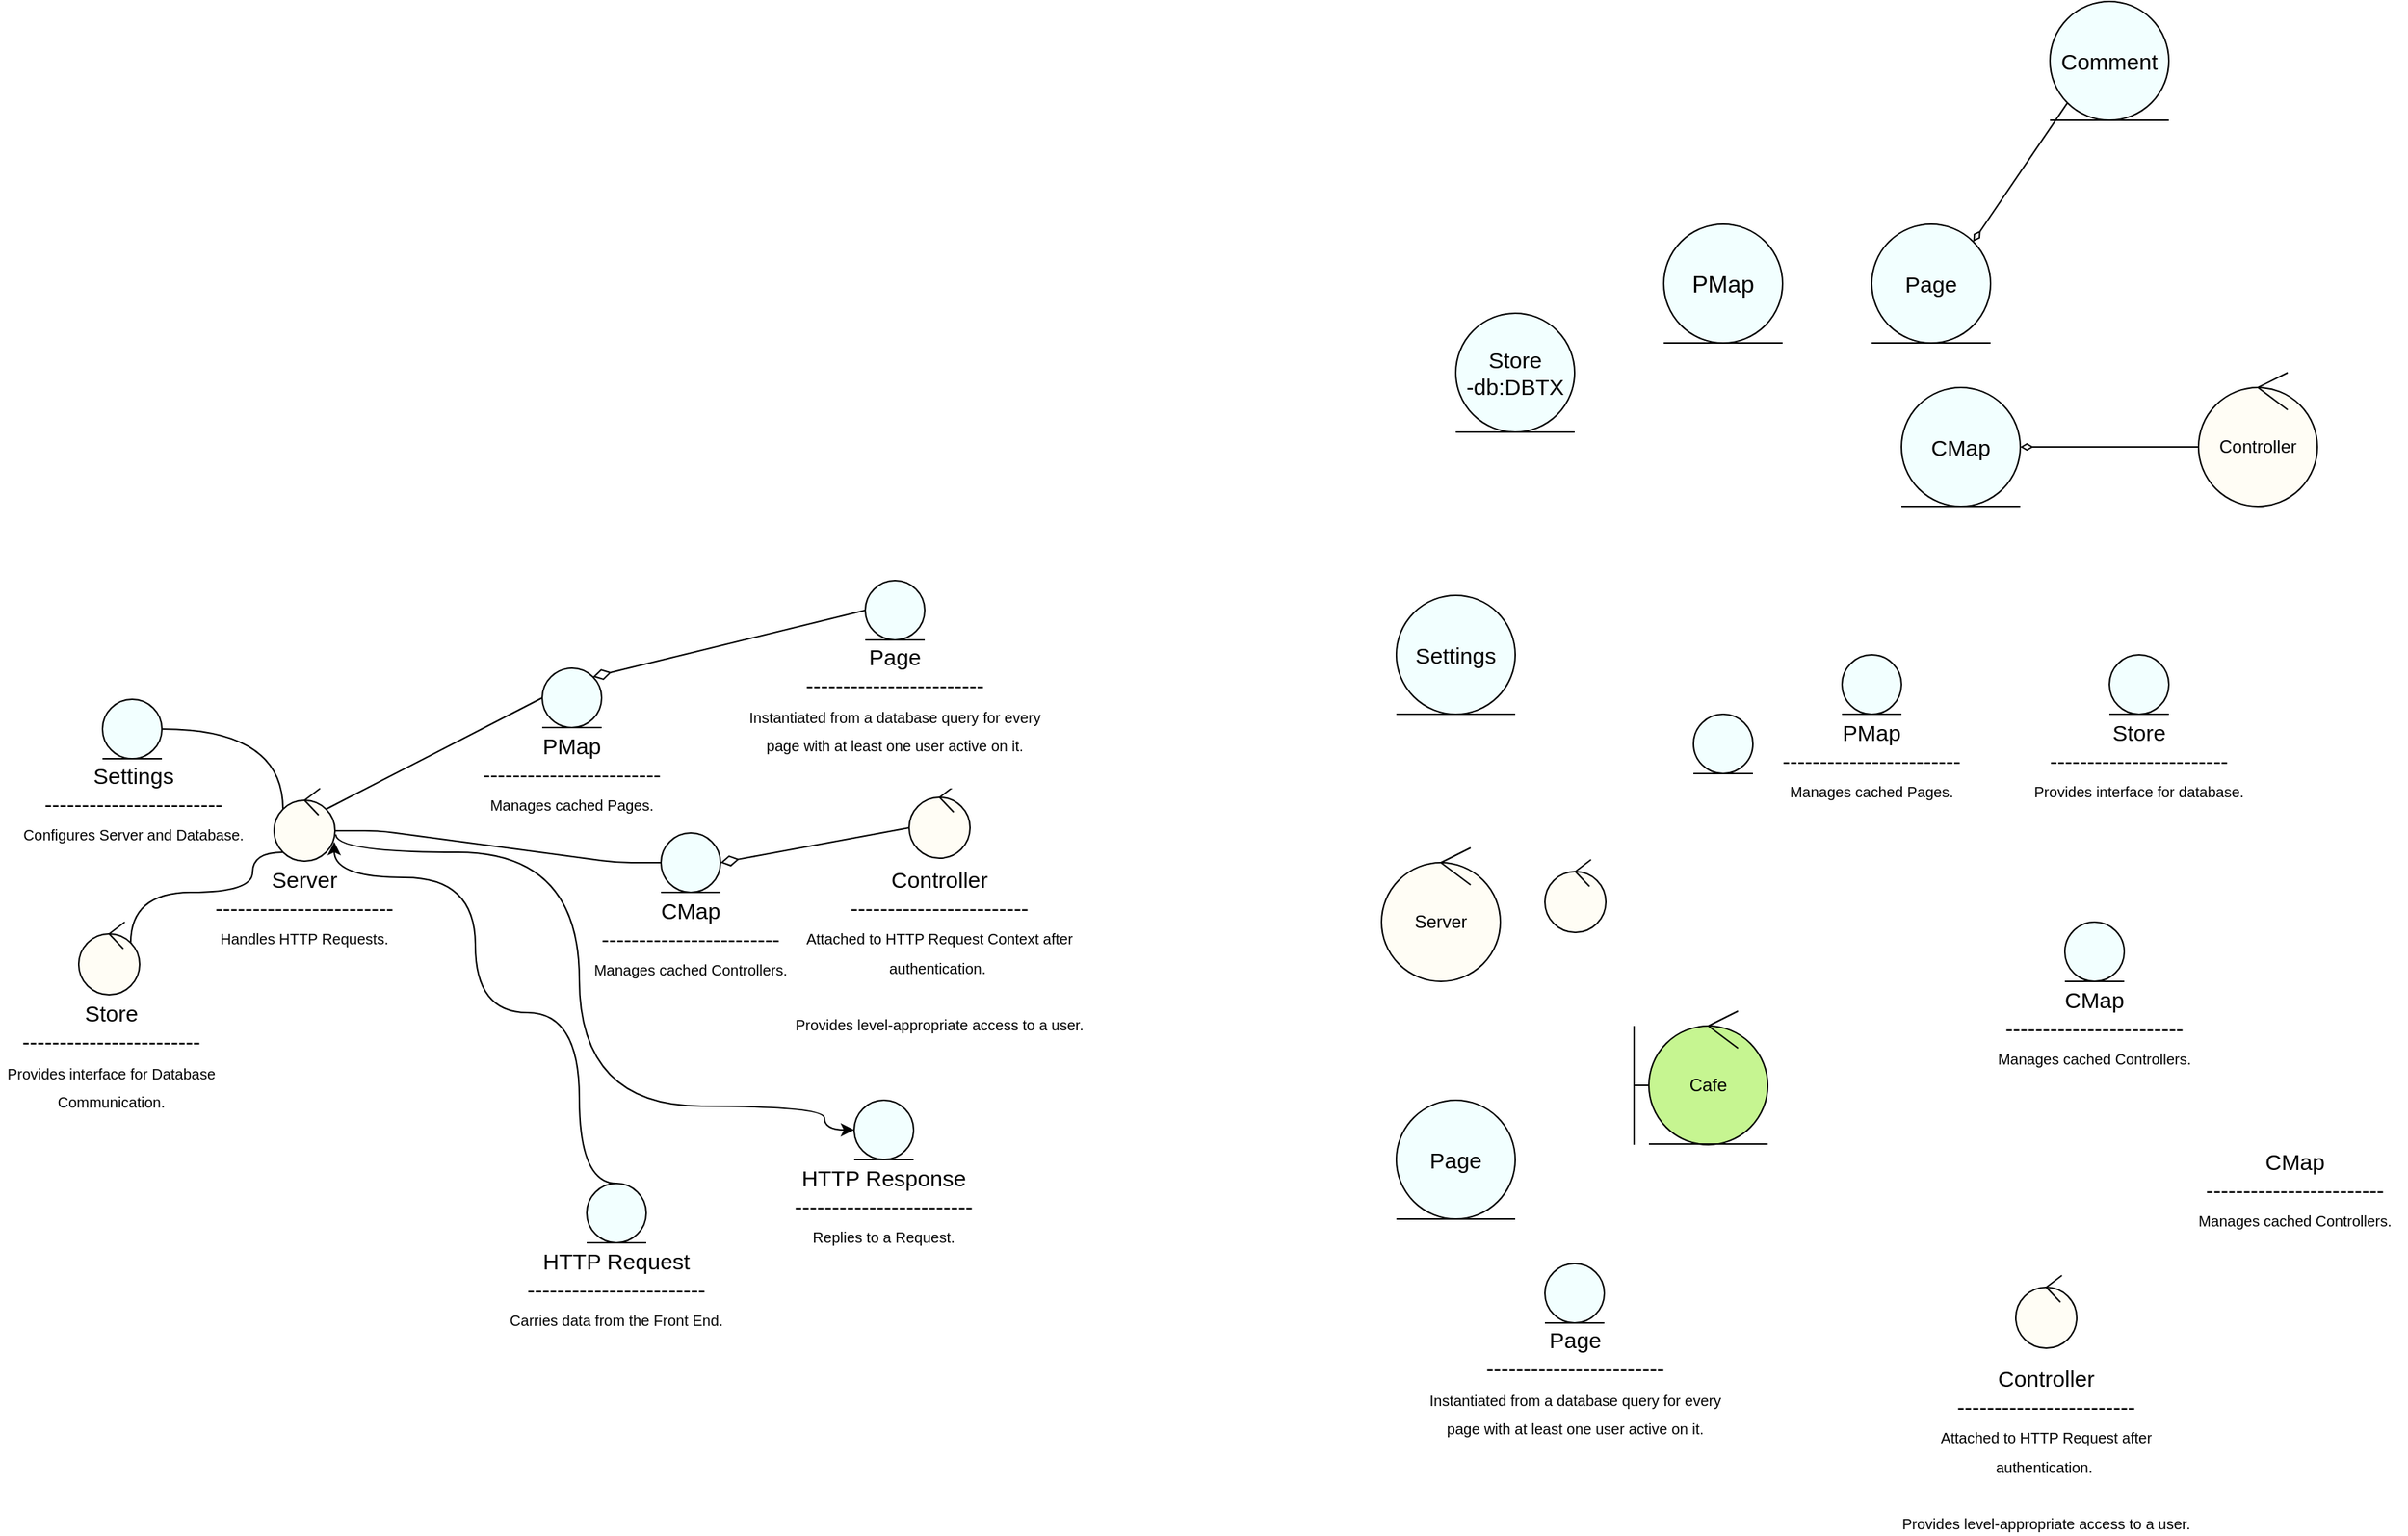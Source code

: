 <mxfile version="20.5.3" type="device"><diagram id="v1F6OYkOrRIw6osBCmHn" name="Page-1"><mxGraphModel dx="2160" dy="1030" grid="1" gridSize="10" guides="1" tooltips="1" connect="1" arrows="1" fold="1" page="1" pageScale="1" pageWidth="850" pageHeight="1100" math="0" shadow="0"><root><mxCell id="0"/><mxCell id="1" parent="0"/><mxCell id="viq3oGC0JFjSlWKTTmz8-14" value="" style="group" vertex="1" connectable="0" parent="1"><mxGeometry x="580" y="30" width="80" height="80" as="geometry"/></mxCell><mxCell id="viq3oGC0JFjSlWKTTmz8-15" value="&lt;font style=&quot;font-size: 15px;&quot;&gt;Comment&lt;/font&gt;" style="ellipse;whiteSpace=wrap;html=1;aspect=fixed;fillColor=#F2FFFF;" vertex="1" parent="viq3oGC0JFjSlWKTTmz8-14"><mxGeometry width="80" height="80" as="geometry"/></mxCell><mxCell id="viq3oGC0JFjSlWKTTmz8-16" value="" style="endArrow=none;html=1;rounded=0;" edge="1" parent="viq3oGC0JFjSlWKTTmz8-14"><mxGeometry width="50" height="50" relative="1" as="geometry"><mxPoint y="80" as="sourcePoint"/><mxPoint x="80" y="80" as="targetPoint"/></mxGeometry></mxCell><mxCell id="viq3oGC0JFjSlWKTTmz8-17" value="" style="group" vertex="1" connectable="0" parent="1"><mxGeometry x="680" y="280" width="80" height="90" as="geometry"/></mxCell><mxCell id="viq3oGC0JFjSlWKTTmz8-18" value="Controller" style="ellipse;whiteSpace=wrap;html=1;aspect=fixed;fillColor=#FFFDF5;" vertex="1" parent="viq3oGC0JFjSlWKTTmz8-17"><mxGeometry y="10" width="80" height="80" as="geometry"/></mxCell><mxCell id="viq3oGC0JFjSlWKTTmz8-19" value="" style="endArrow=none;html=1;rounded=0;exitX=0.5;exitY=0;exitDx=0;exitDy=0;" edge="1" parent="viq3oGC0JFjSlWKTTmz8-17" source="viq3oGC0JFjSlWKTTmz8-18"><mxGeometry width="50" height="50" relative="1" as="geometry"><mxPoint x="60" y="170" as="sourcePoint"/><mxPoint x="60" as="targetPoint"/></mxGeometry></mxCell><mxCell id="viq3oGC0JFjSlWKTTmz8-20" value="" style="endArrow=none;html=1;rounded=0;exitX=0.5;exitY=0;exitDx=0;exitDy=0;" edge="1" parent="viq3oGC0JFjSlWKTTmz8-17" source="viq3oGC0JFjSlWKTTmz8-18"><mxGeometry width="50" height="50" relative="1" as="geometry"><mxPoint x="60" y="170" as="sourcePoint"/><mxPoint x="60" y="25" as="targetPoint"/></mxGeometry></mxCell><mxCell id="viq3oGC0JFjSlWKTTmz8-21" value="" style="group" vertex="1" connectable="0" parent="1"><mxGeometry x="480" y="290" width="80" height="80" as="geometry"/></mxCell><mxCell id="viq3oGC0JFjSlWKTTmz8-22" value="&lt;font style=&quot;font-size: 15px;&quot;&gt;CMap&lt;/font&gt;" style="ellipse;whiteSpace=wrap;html=1;aspect=fixed;fillColor=#F2FFFF;" vertex="1" parent="viq3oGC0JFjSlWKTTmz8-21"><mxGeometry width="80" height="80" as="geometry"/></mxCell><mxCell id="viq3oGC0JFjSlWKTTmz8-23" value="" style="endArrow=none;html=1;rounded=0;" edge="1" parent="viq3oGC0JFjSlWKTTmz8-21"><mxGeometry width="50" height="50" relative="1" as="geometry"><mxPoint y="80" as="sourcePoint"/><mxPoint x="80" y="80" as="targetPoint"/></mxGeometry></mxCell><mxCell id="viq3oGC0JFjSlWKTTmz8-24" value="" style="group" vertex="1" connectable="0" parent="1"><mxGeometry x="140" y="430" width="80" height="80" as="geometry"/></mxCell><mxCell id="viq3oGC0JFjSlWKTTmz8-25" value="&lt;span style=&quot;font-size: 15px;&quot;&gt;Settings&lt;/span&gt;" style="ellipse;whiteSpace=wrap;html=1;aspect=fixed;fillColor=#F2FFFF;" vertex="1" parent="viq3oGC0JFjSlWKTTmz8-24"><mxGeometry width="80" height="80" as="geometry"/></mxCell><mxCell id="viq3oGC0JFjSlWKTTmz8-26" value="" style="endArrow=none;html=1;rounded=0;" edge="1" parent="viq3oGC0JFjSlWKTTmz8-24"><mxGeometry width="50" height="50" relative="1" as="geometry"><mxPoint y="80" as="sourcePoint"/><mxPoint x="80" y="80" as="targetPoint"/></mxGeometry></mxCell><mxCell id="viq3oGC0JFjSlWKTTmz8-27" value="" style="group" vertex="1" connectable="0" parent="1"><mxGeometry x="130" y="600" width="80" height="90" as="geometry"/></mxCell><mxCell id="viq3oGC0JFjSlWKTTmz8-28" value="Server" style="ellipse;whiteSpace=wrap;html=1;aspect=fixed;fillColor=#FFFDF5;" vertex="1" parent="viq3oGC0JFjSlWKTTmz8-27"><mxGeometry y="10" width="80" height="80" as="geometry"/></mxCell><mxCell id="viq3oGC0JFjSlWKTTmz8-29" value="" style="endArrow=none;html=1;rounded=0;exitX=0.5;exitY=0;exitDx=0;exitDy=0;" edge="1" parent="viq3oGC0JFjSlWKTTmz8-27" source="viq3oGC0JFjSlWKTTmz8-28"><mxGeometry width="50" height="50" relative="1" as="geometry"><mxPoint x="60" y="170" as="sourcePoint"/><mxPoint x="60" as="targetPoint"/></mxGeometry></mxCell><mxCell id="viq3oGC0JFjSlWKTTmz8-30" value="" style="endArrow=none;html=1;rounded=0;exitX=0.5;exitY=0;exitDx=0;exitDy=0;" edge="1" parent="viq3oGC0JFjSlWKTTmz8-27" source="viq3oGC0JFjSlWKTTmz8-28"><mxGeometry width="50" height="50" relative="1" as="geometry"><mxPoint x="60" y="170" as="sourcePoint"/><mxPoint x="60" y="25" as="targetPoint"/></mxGeometry></mxCell><mxCell id="viq3oGC0JFjSlWKTTmz8-35" value="" style="group" vertex="1" connectable="0" parent="1"><mxGeometry x="180" y="240" width="80" height="80" as="geometry"/></mxCell><mxCell id="viq3oGC0JFjSlWKTTmz8-36" value="&lt;font style=&quot;font-size: 15px;&quot;&gt;Store&lt;br&gt;-db:DBTX&lt;br&gt;&lt;/font&gt;" style="ellipse;whiteSpace=wrap;html=1;aspect=fixed;fillColor=#F2FFFF;" vertex="1" parent="viq3oGC0JFjSlWKTTmz8-35"><mxGeometry width="80" height="80" as="geometry"/></mxCell><mxCell id="viq3oGC0JFjSlWKTTmz8-37" value="" style="endArrow=none;html=1;rounded=0;" edge="1" parent="viq3oGC0JFjSlWKTTmz8-35"><mxGeometry width="50" height="50" relative="1" as="geometry"><mxPoint y="80" as="sourcePoint"/><mxPoint x="80" y="80" as="targetPoint"/></mxGeometry></mxCell><mxCell id="viq3oGC0JFjSlWKTTmz8-50" value="Cafe" style="ellipse;whiteSpace=wrap;html=1;aspect=fixed;fillColor=#C6F591;" vertex="1" parent="1"><mxGeometry x="310" y="720" width="80" height="80" as="geometry"/></mxCell><mxCell id="viq3oGC0JFjSlWKTTmz8-51" value="" style="endArrow=none;html=1;rounded=0;entryX=0;entryY=0.5;entryDx=0;entryDy=0;" edge="1" parent="1" target="viq3oGC0JFjSlWKTTmz8-50"><mxGeometry width="50" height="50" relative="1" as="geometry"><mxPoint x="300" y="760" as="sourcePoint"/><mxPoint x="410" y="920" as="targetPoint"/></mxGeometry></mxCell><mxCell id="viq3oGC0JFjSlWKTTmz8-52" value="" style="endArrow=none;html=1;rounded=0;" edge="1" parent="1"><mxGeometry width="50" height="50" relative="1" as="geometry"><mxPoint x="300" y="800" as="sourcePoint"/><mxPoint x="300" y="720" as="targetPoint"/></mxGeometry></mxCell><mxCell id="viq3oGC0JFjSlWKTTmz8-55" value="" style="endArrow=none;html=1;rounded=0;exitX=0.5;exitY=0;exitDx=0;exitDy=0;" edge="1" parent="1"><mxGeometry width="50" height="50" relative="1" as="geometry"><mxPoint x="350" y="720" as="sourcePoint"/><mxPoint x="370" y="710" as="targetPoint"/></mxGeometry></mxCell><mxCell id="viq3oGC0JFjSlWKTTmz8-56" value="" style="endArrow=none;html=1;rounded=0;exitX=0.5;exitY=0;exitDx=0;exitDy=0;" edge="1" parent="1"><mxGeometry width="50" height="50" relative="1" as="geometry"><mxPoint x="350" y="720" as="sourcePoint"/><mxPoint x="370" y="735" as="targetPoint"/></mxGeometry></mxCell><mxCell id="viq3oGC0JFjSlWKTTmz8-59" value="" style="endArrow=none;html=1;rounded=0;" edge="1" parent="1"><mxGeometry width="50" height="50" relative="1" as="geometry"><mxPoint x="310" y="799.44" as="sourcePoint"/><mxPoint x="390" y="799.44" as="targetPoint"/></mxGeometry></mxCell><mxCell id="viq3oGC0JFjSlWKTTmz8-60" value="" style="group" vertex="1" connectable="0" parent="1"><mxGeometry x="460" y="180" width="80" height="80" as="geometry"/></mxCell><mxCell id="viq3oGC0JFjSlWKTTmz8-12" value="&lt;font style=&quot;font-size: 15px;&quot;&gt;Page&lt;/font&gt;" style="ellipse;whiteSpace=wrap;html=1;aspect=fixed;fillColor=#F2FFFF;" vertex="1" parent="viq3oGC0JFjSlWKTTmz8-60"><mxGeometry width="80" height="80" as="geometry"/></mxCell><mxCell id="viq3oGC0JFjSlWKTTmz8-13" value="" style="endArrow=none;html=1;rounded=0;" edge="1" parent="viq3oGC0JFjSlWKTTmz8-60"><mxGeometry width="50" height="50" relative="1" as="geometry"><mxPoint y="80" as="sourcePoint"/><mxPoint x="80" y="80" as="targetPoint"/></mxGeometry></mxCell><mxCell id="viq3oGC0JFjSlWKTTmz8-61" value="" style="group" vertex="1" connectable="0" parent="1"><mxGeometry x="320" y="180" width="80" height="80" as="geometry"/></mxCell><mxCell id="viq3oGC0JFjSlWKTTmz8-2" value="&lt;font style=&quot;font-size: 16px;&quot;&gt;PMap&lt;/font&gt;" style="ellipse;whiteSpace=wrap;html=1;aspect=fixed;fillColor=#F2FFFF;container=0;" vertex="1" parent="viq3oGC0JFjSlWKTTmz8-61"><mxGeometry width="80" height="80" as="geometry"/></mxCell><mxCell id="viq3oGC0JFjSlWKTTmz8-3" value="" style="endArrow=none;html=1;rounded=0;" edge="1" parent="viq3oGC0JFjSlWKTTmz8-61"><mxGeometry width="50" height="50" relative="1" as="geometry"><mxPoint y="80" as="sourcePoint"/><mxPoint x="80" y="80" as="targetPoint"/></mxGeometry></mxCell><mxCell id="viq3oGC0JFjSlWKTTmz8-62" style="orthogonalLoop=1;jettySize=auto;html=1;exitX=0;exitY=1;exitDx=0;exitDy=0;entryX=1;entryY=0;entryDx=0;entryDy=0;fontSize=16;endArrow=diamondThin;endFill=0;startSize=13;sourcePerimeterSpacing=3;targetPerimeterSpacing=0;strokeWidth=1;" edge="1" parent="1" source="viq3oGC0JFjSlWKTTmz8-15" target="viq3oGC0JFjSlWKTTmz8-12"><mxGeometry relative="1" as="geometry"/></mxCell><mxCell id="viq3oGC0JFjSlWKTTmz8-63" style="edgeStyle=none;orthogonalLoop=1;jettySize=auto;html=1;exitX=0;exitY=0.5;exitDx=0;exitDy=0;strokeWidth=1;fontSize=16;endArrow=diamondThin;endFill=0;startSize=13;sourcePerimeterSpacing=3;targetPerimeterSpacing=0;" edge="1" parent="1" source="viq3oGC0JFjSlWKTTmz8-18"><mxGeometry relative="1" as="geometry"><mxPoint x="560" y="330" as="targetPoint"/></mxGeometry></mxCell><mxCell id="viq3oGC0JFjSlWKTTmz8-67" value="&lt;span style=&quot;font-size: 15px;&quot;&gt;Store&lt;/span&gt;&lt;br style=&quot;font-size: 15px;&quot;&gt;&lt;span style=&quot;font-size: 15px;&quot;&gt;------------------------&lt;/span&gt;&lt;br&gt;&lt;font style=&quot;font-size: 10px;&quot;&gt;Provides interface for database.&lt;/font&gt;" style="text;html=1;strokeColor=none;fillColor=none;align=center;verticalAlign=middle;whiteSpace=wrap;rounded=0;fontSize=16;" vertex="1" parent="1"><mxGeometry x="565" y="500" width="150" height="81" as="geometry"/></mxCell><mxCell id="viq3oGC0JFjSlWKTTmz8-68" value="" style="group" vertex="1" connectable="0" parent="1"><mxGeometry x="620" y="470" width="40" height="40" as="geometry"/></mxCell><mxCell id="viq3oGC0JFjSlWKTTmz8-65" value="&lt;font style=&quot;font-size: 15px;&quot;&gt;&lt;br&gt;&lt;/font&gt;" style="ellipse;whiteSpace=wrap;html=1;aspect=fixed;fillColor=#F2FFFF;" vertex="1" parent="viq3oGC0JFjSlWKTTmz8-68"><mxGeometry width="40" height="40" as="geometry"/></mxCell><mxCell id="viq3oGC0JFjSlWKTTmz8-66" value="" style="endArrow=none;html=1;rounded=0;" edge="1" parent="viq3oGC0JFjSlWKTTmz8-68"><mxGeometry width="50" height="50" relative="1" as="geometry"><mxPoint y="40" as="sourcePoint"/><mxPoint x="40" y="40" as="targetPoint"/></mxGeometry></mxCell><mxCell id="viq3oGC0JFjSlWKTTmz8-72" value="&lt;span style=&quot;font-size: 15px;&quot;&gt;PMap&lt;/span&gt;&lt;br style=&quot;font-size: 15px;&quot;&gt;&lt;span style=&quot;font-size: 15px;&quot;&gt;------------------------&lt;/span&gt;&lt;br&gt;&lt;span style=&quot;font-size: 10px;&quot;&gt;Manages cached Pages.&lt;/span&gt;" style="text;html=1;strokeColor=none;fillColor=none;align=center;verticalAlign=middle;whiteSpace=wrap;rounded=0;fontSize=16;" vertex="1" parent="1"><mxGeometry x="385" y="500" width="150" height="81" as="geometry"/></mxCell><mxCell id="viq3oGC0JFjSlWKTTmz8-74" value="&lt;span style=&quot;font-size: 15px;&quot;&gt;CMap&lt;/span&gt;&lt;br style=&quot;font-size: 15px;&quot;&gt;&lt;span style=&quot;font-size: 15px;&quot;&gt;------------------------&lt;/span&gt;&lt;br&gt;&lt;span style=&quot;font-size: 10px;&quot;&gt;Manages cached Controllers.&lt;/span&gt;" style="text;html=1;strokeColor=none;fillColor=none;align=center;verticalAlign=middle;whiteSpace=wrap;rounded=0;fontSize=16;" vertex="1" parent="1"><mxGeometry x="535" y="680" width="150" height="81" as="geometry"/></mxCell><mxCell id="viq3oGC0JFjSlWKTTmz8-79" value="&lt;span style=&quot;font-size: 15px;&quot;&gt;Controller&lt;/span&gt;&lt;br style=&quot;font-size: 15px;&quot;&gt;&lt;span style=&quot;font-size: 15px;&quot;&gt;------------------------&lt;/span&gt;&lt;br&gt;&lt;span style=&quot;font-size: 10px;&quot;&gt;Attached to HTTP Request after authentication.&amp;nbsp;&lt;br&gt;&lt;br&gt;Provides level-appropriate access to a user.&lt;br&gt;&lt;/span&gt;" style="text;html=1;strokeColor=none;fillColor=none;align=center;verticalAlign=middle;whiteSpace=wrap;rounded=0;fontSize=16;" vertex="1" parent="1"><mxGeometry x="475" y="950" width="205" height="110" as="geometry"/></mxCell><mxCell id="viq3oGC0JFjSlWKTTmz8-81" value="&lt;span style=&quot;font-size: 15px;&quot;&gt;CMap&lt;/span&gt;&lt;br style=&quot;font-size: 15px;&quot;&gt;&lt;span style=&quot;font-size: 15px;&quot;&gt;------------------------&lt;/span&gt;&lt;br&gt;&lt;span style=&quot;font-size: 10px;&quot;&gt;Manages cached Controllers.&lt;/span&gt;" style="text;html=1;strokeColor=none;fillColor=none;align=center;verticalAlign=middle;whiteSpace=wrap;rounded=0;fontSize=16;" vertex="1" parent="1"><mxGeometry x="670" y="789" width="150" height="81" as="geometry"/></mxCell><mxCell id="viq3oGC0JFjSlWKTTmz8-69" value="" style="group" vertex="1" connectable="0" parent="1"><mxGeometry x="340" y="510" width="40" height="40" as="geometry"/></mxCell><mxCell id="viq3oGC0JFjSlWKTTmz8-70" value="&lt;font style=&quot;font-size: 15px;&quot;&gt;&lt;br&gt;&lt;/font&gt;" style="ellipse;whiteSpace=wrap;html=1;aspect=fixed;fillColor=#F2FFFF;" vertex="1" parent="viq3oGC0JFjSlWKTTmz8-69"><mxGeometry width="40" height="40" as="geometry"/></mxCell><mxCell id="viq3oGC0JFjSlWKTTmz8-71" value="" style="endArrow=none;html=1;rounded=0;" edge="1" parent="viq3oGC0JFjSlWKTTmz8-69"><mxGeometry width="50" height="50" relative="1" as="geometry"><mxPoint y="40" as="sourcePoint"/><mxPoint x="40" y="40" as="targetPoint"/></mxGeometry></mxCell><mxCell id="viq3oGC0JFjSlWKTTmz8-88" value="" style="group" vertex="1" connectable="0" parent="1"><mxGeometry x="240" y="610" width="41" height="47" as="geometry"/></mxCell><mxCell id="viq3oGC0JFjSlWKTTmz8-83" value="" style="ellipse;whiteSpace=wrap;html=1;aspect=fixed;fillColor=#FFFDF5;" vertex="1" parent="viq3oGC0JFjSlWKTTmz8-88"><mxGeometry y="6" width="41" height="41" as="geometry"/></mxCell><mxCell id="viq3oGC0JFjSlWKTTmz8-84" value="" style="endArrow=none;html=1;rounded=0;exitX=0.5;exitY=0;exitDx=0;exitDy=0;" edge="1" parent="viq3oGC0JFjSlWKTTmz8-88" source="viq3oGC0JFjSlWKTTmz8-83"><mxGeometry width="50" height="50" relative="1" as="geometry"><mxPoint x="33.33" y="94.444" as="sourcePoint"/><mxPoint x="31" y="-2" as="targetPoint"/></mxGeometry></mxCell><mxCell id="viq3oGC0JFjSlWKTTmz8-85" value="" style="endArrow=none;html=1;rounded=0;exitX=0.5;exitY=0;exitDx=0;exitDy=0;" edge="1" parent="viq3oGC0JFjSlWKTTmz8-88" source="viq3oGC0JFjSlWKTTmz8-83"><mxGeometry width="50" height="50" relative="1" as="geometry"><mxPoint x="33.33" y="94.444" as="sourcePoint"/><mxPoint x="30" y="16" as="targetPoint"/></mxGeometry></mxCell><mxCell id="viq3oGC0JFjSlWKTTmz8-89" value="" style="group" vertex="1" connectable="0" parent="1"><mxGeometry x="557" y="890" width="41" height="47" as="geometry"/></mxCell><mxCell id="viq3oGC0JFjSlWKTTmz8-90" value="" style="ellipse;whiteSpace=wrap;html=1;aspect=fixed;fillColor=#FFFDF5;" vertex="1" parent="viq3oGC0JFjSlWKTTmz8-89"><mxGeometry y="6" width="41" height="41" as="geometry"/></mxCell><mxCell id="viq3oGC0JFjSlWKTTmz8-91" value="" style="endArrow=none;html=1;rounded=0;exitX=0.5;exitY=0;exitDx=0;exitDy=0;" edge="1" parent="viq3oGC0JFjSlWKTTmz8-89" source="viq3oGC0JFjSlWKTTmz8-90"><mxGeometry width="50" height="50" relative="1" as="geometry"><mxPoint x="33.33" y="94.444" as="sourcePoint"/><mxPoint x="31" y="-2" as="targetPoint"/></mxGeometry></mxCell><mxCell id="viq3oGC0JFjSlWKTTmz8-92" value="" style="endArrow=none;html=1;rounded=0;exitX=0.5;exitY=0;exitDx=0;exitDy=0;" edge="1" parent="viq3oGC0JFjSlWKTTmz8-89" source="viq3oGC0JFjSlWKTTmz8-90"><mxGeometry width="50" height="50" relative="1" as="geometry"><mxPoint x="33.33" y="94.444" as="sourcePoint"/><mxPoint x="30" y="16" as="targetPoint"/></mxGeometry></mxCell><mxCell id="viq3oGC0JFjSlWKTTmz8-93" value="" style="group" vertex="1" connectable="0" parent="1"><mxGeometry x="590" y="650" width="40" height="40" as="geometry"/></mxCell><mxCell id="viq3oGC0JFjSlWKTTmz8-94" value="&lt;font style=&quot;font-size: 15px;&quot;&gt;&lt;br&gt;&lt;/font&gt;" style="ellipse;whiteSpace=wrap;html=1;aspect=fixed;fillColor=#F2FFFF;" vertex="1" parent="viq3oGC0JFjSlWKTTmz8-93"><mxGeometry width="40" height="40" as="geometry"/></mxCell><mxCell id="viq3oGC0JFjSlWKTTmz8-95" value="" style="endArrow=none;html=1;rounded=0;" edge="1" parent="viq3oGC0JFjSlWKTTmz8-93"><mxGeometry width="50" height="50" relative="1" as="geometry"><mxPoint y="40" as="sourcePoint"/><mxPoint x="40" y="40" as="targetPoint"/></mxGeometry></mxCell><mxCell id="viq3oGC0JFjSlWKTTmz8-97" value="" style="group" vertex="1" connectable="0" parent="1"><mxGeometry x="440" y="470" width="40" height="40" as="geometry"/></mxCell><mxCell id="viq3oGC0JFjSlWKTTmz8-98" value="&lt;font style=&quot;font-size: 15px;&quot;&gt;&lt;br&gt;&lt;/font&gt;" style="ellipse;whiteSpace=wrap;html=1;aspect=fixed;fillColor=#F2FFFF;" vertex="1" parent="viq3oGC0JFjSlWKTTmz8-97"><mxGeometry width="40" height="40" as="geometry"/></mxCell><mxCell id="viq3oGC0JFjSlWKTTmz8-99" value="" style="endArrow=none;html=1;rounded=0;" edge="1" parent="viq3oGC0JFjSlWKTTmz8-97"><mxGeometry width="50" height="50" relative="1" as="geometry"><mxPoint y="40" as="sourcePoint"/><mxPoint x="40" y="40" as="targetPoint"/></mxGeometry></mxCell><mxCell id="viq3oGC0JFjSlWKTTmz8-100" value="" style="group" vertex="1" connectable="0" parent="1"><mxGeometry x="140" y="770" width="80" height="80" as="geometry"/></mxCell><mxCell id="viq3oGC0JFjSlWKTTmz8-101" value="&lt;font style=&quot;font-size: 15px;&quot;&gt;Page&lt;/font&gt;" style="ellipse;whiteSpace=wrap;html=1;aspect=fixed;fillColor=#F2FFFF;" vertex="1" parent="viq3oGC0JFjSlWKTTmz8-100"><mxGeometry width="80" height="80" as="geometry"/></mxCell><mxCell id="viq3oGC0JFjSlWKTTmz8-102" value="" style="endArrow=none;html=1;rounded=0;" edge="1" parent="viq3oGC0JFjSlWKTTmz8-100"><mxGeometry width="50" height="50" relative="1" as="geometry"><mxPoint y="80" as="sourcePoint"/><mxPoint x="80" y="80" as="targetPoint"/></mxGeometry></mxCell><mxCell id="viq3oGC0JFjSlWKTTmz8-103" value="&lt;span style=&quot;font-size: 15px;&quot;&gt;Page&lt;/span&gt;&lt;br style=&quot;font-size: 15px;&quot;&gt;&lt;span style=&quot;font-size: 15px;&quot;&gt;------------------------&lt;/span&gt;&lt;br&gt;&lt;span style=&quot;font-size: 10px;&quot;&gt;Instantiated from a database query for every page with at least one user active on it.&lt;br&gt;&lt;/span&gt;" style="text;html=1;strokeColor=none;fillColor=none;align=center;verticalAlign=middle;whiteSpace=wrap;rounded=0;fontSize=16;" vertex="1" parent="1"><mxGeometry x="157.5" y="900" width="205" height="120" as="geometry"/></mxCell><mxCell id="viq3oGC0JFjSlWKTTmz8-104" value="" style="group" vertex="1" connectable="0" parent="1"><mxGeometry x="240" y="880" width="40" height="40" as="geometry"/></mxCell><mxCell id="viq3oGC0JFjSlWKTTmz8-105" value="&lt;font style=&quot;font-size: 15px;&quot;&gt;&lt;br&gt;&lt;/font&gt;" style="ellipse;whiteSpace=wrap;html=1;aspect=fixed;fillColor=#F2FFFF;" vertex="1" parent="viq3oGC0JFjSlWKTTmz8-104"><mxGeometry width="40" height="40" as="geometry"/></mxCell><mxCell id="viq3oGC0JFjSlWKTTmz8-106" value="" style="endArrow=none;html=1;rounded=0;" edge="1" parent="viq3oGC0JFjSlWKTTmz8-104"><mxGeometry width="50" height="50" relative="1" as="geometry"><mxPoint y="40" as="sourcePoint"/><mxPoint x="40" y="40" as="targetPoint"/></mxGeometry></mxCell><mxCell id="viq3oGC0JFjSlWKTTmz8-120" value="" style="group;fillColor=default;" vertex="1" connectable="0" parent="1"><mxGeometry x="-410" y="590" width="150" height="111" as="geometry"/></mxCell><mxCell id="viq3oGC0JFjSlWKTTmz8-116" value="&lt;span style=&quot;font-size: 15px;&quot;&gt;CMap&lt;/span&gt;&lt;br style=&quot;font-size: 15px;&quot;&gt;&lt;span style=&quot;font-size: 15px;&quot;&gt;------------------------&lt;/span&gt;&lt;br&gt;&lt;span style=&quot;font-size: 10px;&quot;&gt;Manages cached Controllers.&lt;/span&gt;" style="text;html=1;strokeColor=none;fillColor=none;align=center;verticalAlign=middle;whiteSpace=wrap;rounded=0;fontSize=16;" vertex="1" parent="viq3oGC0JFjSlWKTTmz8-120"><mxGeometry y="30" width="150" height="81" as="geometry"/></mxCell><mxCell id="viq3oGC0JFjSlWKTTmz8-117" value="" style="group" vertex="1" connectable="0" parent="viq3oGC0JFjSlWKTTmz8-120"><mxGeometry x="55" width="40" height="40" as="geometry"/></mxCell><mxCell id="viq3oGC0JFjSlWKTTmz8-118" value="&lt;font style=&quot;font-size: 15px;&quot;&gt;&lt;br&gt;&lt;/font&gt;" style="ellipse;whiteSpace=wrap;html=1;aspect=fixed;fillColor=#F2FFFF;" vertex="1" parent="viq3oGC0JFjSlWKTTmz8-117"><mxGeometry width="40" height="40" as="geometry"/></mxCell><mxCell id="viq3oGC0JFjSlWKTTmz8-119" value="" style="endArrow=none;html=1;rounded=0;" edge="1" parent="viq3oGC0JFjSlWKTTmz8-117"><mxGeometry width="50" height="50" relative="1" as="geometry"><mxPoint y="40" as="sourcePoint"/><mxPoint x="40" y="40" as="targetPoint"/></mxGeometry></mxCell><mxCell id="viq3oGC0JFjSlWKTTmz8-130" value="" style="group;fillColor=default;" vertex="1" connectable="0" parent="1"><mxGeometry x="-270" y="560" width="205" height="164" as="geometry"/></mxCell><mxCell id="viq3oGC0JFjSlWKTTmz8-112" value="&lt;span style=&quot;font-size: 15px;&quot;&gt;Controller&lt;/span&gt;&lt;br style=&quot;font-size: 15px;&quot;&gt;&lt;span style=&quot;font-size: 15px;&quot;&gt;------------------------&lt;/span&gt;&lt;br&gt;&lt;span style=&quot;font-size: 10px;&quot;&gt;Attached to HTTP Request Context after authentication.&amp;nbsp;&lt;br&gt;&lt;br&gt;Provides level-appropriate access to a user.&lt;br&gt;&lt;/span&gt;" style="text;html=1;strokeColor=none;fillColor=none;align=center;verticalAlign=middle;whiteSpace=wrap;rounded=0;fontSize=16;" vertex="1" parent="viq3oGC0JFjSlWKTTmz8-130"><mxGeometry y="54" width="205" height="110" as="geometry"/></mxCell><mxCell id="viq3oGC0JFjSlWKTTmz8-126" value="" style="group" vertex="1" connectable="0" parent="viq3oGC0JFjSlWKTTmz8-130"><mxGeometry x="82" width="41" height="47" as="geometry"/></mxCell><mxCell id="viq3oGC0JFjSlWKTTmz8-127" value="" style="ellipse;whiteSpace=wrap;html=1;aspect=fixed;fillColor=#FFFDF5;" vertex="1" parent="viq3oGC0JFjSlWKTTmz8-126"><mxGeometry y="6" width="41" height="41" as="geometry"/></mxCell><mxCell id="viq3oGC0JFjSlWKTTmz8-128" value="" style="endArrow=none;html=1;rounded=0;exitX=0.5;exitY=0;exitDx=0;exitDy=0;" edge="1" parent="viq3oGC0JFjSlWKTTmz8-126" source="viq3oGC0JFjSlWKTTmz8-127"><mxGeometry width="50" height="50" relative="1" as="geometry"><mxPoint x="33.33" y="94.444" as="sourcePoint"/><mxPoint x="31" y="-2" as="targetPoint"/></mxGeometry></mxCell><mxCell id="viq3oGC0JFjSlWKTTmz8-129" value="" style="endArrow=none;html=1;rounded=0;exitX=0.5;exitY=0;exitDx=0;exitDy=0;" edge="1" parent="viq3oGC0JFjSlWKTTmz8-126" source="viq3oGC0JFjSlWKTTmz8-127"><mxGeometry width="50" height="50" relative="1" as="geometry"><mxPoint x="33.33" y="94.444" as="sourcePoint"/><mxPoint x="30" y="16" as="targetPoint"/></mxGeometry></mxCell><mxCell id="viq3oGC0JFjSlWKTTmz8-131" style="edgeStyle=none;orthogonalLoop=1;jettySize=auto;html=1;exitX=0;exitY=0.5;exitDx=0;exitDy=0;entryX=1;entryY=0.5;entryDx=0;entryDy=0;strokeWidth=1;fontSize=10;endArrow=diamondThin;endFill=0;startSize=13;sourcePerimeterSpacing=3;targetPerimeterSpacing=10;strokeColor=default;endSize=10;" edge="1" parent="1" source="viq3oGC0JFjSlWKTTmz8-127" target="viq3oGC0JFjSlWKTTmz8-118"><mxGeometry relative="1" as="geometry"/></mxCell><mxCell id="viq3oGC0JFjSlWKTTmz8-141" value="" style="group;fillColor=default;" vertex="1" connectable="0" parent="1"><mxGeometry x="-300" y="420" width="205" height="140" as="geometry"/></mxCell><mxCell id="viq3oGC0JFjSlWKTTmz8-137" value="&lt;span style=&quot;font-size: 15px;&quot;&gt;Page&lt;/span&gt;&lt;br style=&quot;font-size: 15px;&quot;&gt;&lt;span style=&quot;font-size: 15px;&quot;&gt;------------------------&lt;/span&gt;&lt;br&gt;&lt;span style=&quot;font-size: 10px;&quot;&gt;Instantiated from a database query for every page with at least one user active on it.&lt;br&gt;&lt;/span&gt;" style="text;html=1;strokeColor=none;fillColor=none;align=center;verticalAlign=middle;whiteSpace=wrap;rounded=0;fontSize=16;" vertex="1" parent="viq3oGC0JFjSlWKTTmz8-141"><mxGeometry y="20" width="205" height="120" as="geometry"/></mxCell><mxCell id="viq3oGC0JFjSlWKTTmz8-138" value="" style="group" vertex="1" connectable="0" parent="viq3oGC0JFjSlWKTTmz8-141"><mxGeometry x="82.5" width="40" height="40" as="geometry"/></mxCell><mxCell id="viq3oGC0JFjSlWKTTmz8-139" value="&lt;font style=&quot;font-size: 15px;&quot;&gt;&lt;br&gt;&lt;/font&gt;" style="ellipse;whiteSpace=wrap;html=1;aspect=fixed;fillColor=#F2FFFF;" vertex="1" parent="viq3oGC0JFjSlWKTTmz8-138"><mxGeometry width="40" height="40" as="geometry"/></mxCell><mxCell id="viq3oGC0JFjSlWKTTmz8-140" value="" style="endArrow=none;html=1;rounded=0;" edge="1" parent="viq3oGC0JFjSlWKTTmz8-138"><mxGeometry width="50" height="50" relative="1" as="geometry"><mxPoint y="40" as="sourcePoint"/><mxPoint x="40" y="40" as="targetPoint"/></mxGeometry></mxCell><mxCell id="viq3oGC0JFjSlWKTTmz8-146" value="" style="group;fillColor=default;" vertex="1" connectable="0" parent="1"><mxGeometry x="-490" y="479" width="150" height="111" as="geometry"/></mxCell><mxCell id="viq3oGC0JFjSlWKTTmz8-142" value="&lt;span style=&quot;font-size: 15px;&quot;&gt;PMap&lt;/span&gt;&lt;br style=&quot;font-size: 15px;&quot;&gt;&lt;span style=&quot;font-size: 15px;&quot;&gt;------------------------&lt;/span&gt;&lt;br&gt;&lt;span style=&quot;font-size: 10px;&quot;&gt;Manages cached Pages.&lt;/span&gt;" style="text;html=1;strokeColor=none;fillColor=none;align=center;verticalAlign=middle;whiteSpace=wrap;rounded=0;fontSize=16;" vertex="1" parent="viq3oGC0JFjSlWKTTmz8-146"><mxGeometry y="30" width="150" height="81" as="geometry"/></mxCell><mxCell id="viq3oGC0JFjSlWKTTmz8-143" value="" style="group" vertex="1" connectable="0" parent="viq3oGC0JFjSlWKTTmz8-146"><mxGeometry x="55" width="40" height="40" as="geometry"/></mxCell><mxCell id="viq3oGC0JFjSlWKTTmz8-144" value="&lt;font style=&quot;font-size: 15px;&quot;&gt;&lt;br&gt;&lt;/font&gt;" style="ellipse;whiteSpace=wrap;html=1;aspect=fixed;fillColor=#F2FFFF;" vertex="1" parent="viq3oGC0JFjSlWKTTmz8-143"><mxGeometry width="40" height="40" as="geometry"/></mxCell><mxCell id="viq3oGC0JFjSlWKTTmz8-145" value="" style="endArrow=none;html=1;rounded=0;" edge="1" parent="viq3oGC0JFjSlWKTTmz8-143"><mxGeometry width="50" height="50" relative="1" as="geometry"><mxPoint y="40" as="sourcePoint"/><mxPoint x="40" y="40" as="targetPoint"/></mxGeometry></mxCell><mxCell id="viq3oGC0JFjSlWKTTmz8-147" style="edgeStyle=none;orthogonalLoop=1;jettySize=auto;html=1;exitX=0;exitY=0.5;exitDx=0;exitDy=0;entryX=1;entryY=0;entryDx=0;entryDy=0;strokeColor=default;strokeWidth=1;fontSize=10;endArrow=diamondThin;endFill=0;startSize=13;endSize=10;sourcePerimeterSpacing=3;targetPerimeterSpacing=10;" edge="1" parent="1" source="viq3oGC0JFjSlWKTTmz8-139" target="viq3oGC0JFjSlWKTTmz8-144"><mxGeometry relative="1" as="geometry"/></mxCell><mxCell id="viq3oGC0JFjSlWKTTmz8-185" value="" style="group;fillColor=default;" vertex="1" connectable="0" parent="1"><mxGeometry x="-790" y="500" width="160" height="110" as="geometry"/></mxCell><mxCell id="viq3oGC0JFjSlWKTTmz8-181" value="&lt;span style=&quot;font-size: 15px;&quot;&gt;Settings&lt;/span&gt;&lt;br style=&quot;font-size: 15px;&quot;&gt;&lt;span style=&quot;font-size: 15px;&quot;&gt;------------------------&lt;/span&gt;&lt;br&gt;&lt;font style=&quot;font-size: 10px;&quot;&gt;Configures Server and Database.&lt;/font&gt;" style="text;html=1;strokeColor=none;fillColor=none;align=center;verticalAlign=middle;whiteSpace=wrap;rounded=0;fontSize=16;" vertex="1" parent="viq3oGC0JFjSlWKTTmz8-185"><mxGeometry y="29" width="160" height="81" as="geometry"/></mxCell><mxCell id="viq3oGC0JFjSlWKTTmz8-182" value="" style="group" vertex="1" connectable="0" parent="viq3oGC0JFjSlWKTTmz8-185"><mxGeometry x="59" width="40" height="40" as="geometry"/></mxCell><mxCell id="viq3oGC0JFjSlWKTTmz8-183" value="&lt;font style=&quot;font-size: 15px;&quot;&gt;&lt;br&gt;&lt;/font&gt;" style="ellipse;whiteSpace=wrap;html=1;aspect=fixed;fillColor=#F2FFFF;" vertex="1" parent="viq3oGC0JFjSlWKTTmz8-182"><mxGeometry width="40" height="40" as="geometry"/></mxCell><mxCell id="viq3oGC0JFjSlWKTTmz8-184" value="" style="endArrow=none;html=1;rounded=0;" edge="1" parent="viq3oGC0JFjSlWKTTmz8-182"><mxGeometry width="50" height="50" relative="1" as="geometry"><mxPoint y="40" as="sourcePoint"/><mxPoint x="40" y="40" as="targetPoint"/></mxGeometry></mxCell><mxCell id="viq3oGC0JFjSlWKTTmz8-193" value="" style="group;fillColor=default;" vertex="1" connectable="0" parent="1"><mxGeometry x="-800" y="650" width="150" height="130" as="geometry"/></mxCell><mxCell id="viq3oGC0JFjSlWKTTmz8-161" value="&lt;span style=&quot;font-size: 15px;&quot;&gt;Store&lt;/span&gt;&lt;br style=&quot;font-size: 15px;&quot;&gt;&lt;span style=&quot;font-size: 15px;&quot;&gt;------------------------&lt;/span&gt;&lt;br&gt;&lt;font style=&quot;font-size: 10px;&quot;&gt;Provides interface for Database Communication.&lt;/font&gt;" style="text;html=1;strokeColor=none;fillColor=none;align=center;verticalAlign=middle;whiteSpace=wrap;rounded=0;fontSize=16;container=0;" vertex="1" parent="viq3oGC0JFjSlWKTTmz8-193"><mxGeometry y="49" width="150" height="81" as="geometry"/></mxCell><mxCell id="viq3oGC0JFjSlWKTTmz8-166" value="" style="ellipse;whiteSpace=wrap;html=1;aspect=fixed;fillColor=#FFFDF5;container=0;" vertex="1" parent="viq3oGC0JFjSlWKTTmz8-193"><mxGeometry x="53" y="8" width="41" height="41" as="geometry"/></mxCell><mxCell id="viq3oGC0JFjSlWKTTmz8-167" value="" style="endArrow=none;html=1;rounded=0;exitX=0.5;exitY=0;exitDx=0;exitDy=0;" edge="1" parent="viq3oGC0JFjSlWKTTmz8-193" source="viq3oGC0JFjSlWKTTmz8-166"><mxGeometry width="50" height="50" relative="1" as="geometry"><mxPoint x="86.33" y="96.444" as="sourcePoint"/><mxPoint x="84" as="targetPoint"/></mxGeometry></mxCell><mxCell id="viq3oGC0JFjSlWKTTmz8-168" value="" style="endArrow=none;html=1;rounded=0;exitX=0.5;exitY=0;exitDx=0;exitDy=0;" edge="1" parent="viq3oGC0JFjSlWKTTmz8-193" source="viq3oGC0JFjSlWKTTmz8-166"><mxGeometry width="50" height="50" relative="1" as="geometry"><mxPoint x="86.33" y="96.444" as="sourcePoint"/><mxPoint x="83" y="18" as="targetPoint"/></mxGeometry></mxCell><mxCell id="viq3oGC0JFjSlWKTTmz8-198" style="orthogonalLoop=1;jettySize=auto;html=1;exitX=1;exitY=0;exitDx=0;exitDy=0;entryX=0;entryY=1;entryDx=0;entryDy=0;strokeColor=default;strokeWidth=1;fontSize=10;endArrow=none;endFill=0;startSize=5;endSize=5;sourcePerimeterSpacing=3;targetPerimeterSpacing=10;edgeStyle=orthogonalEdgeStyle;curved=1;" edge="1" parent="1" source="viq3oGC0JFjSlWKTTmz8-166" target="viq3oGC0JFjSlWKTTmz8-187"><mxGeometry relative="1" as="geometry"><Array as="points"><mxPoint x="-712" y="630"/><mxPoint x="-630" y="630"/><mxPoint x="-630" y="603"/></Array></mxGeometry></mxCell><mxCell id="viq3oGC0JFjSlWKTTmz8-199" style="edgeStyle=orthogonalEdgeStyle;orthogonalLoop=1;jettySize=auto;html=1;exitX=1;exitY=0.5;exitDx=0;exitDy=0;entryX=0;entryY=0;entryDx=0;entryDy=0;strokeColor=default;strokeWidth=1;fontSize=10;endArrow=none;endFill=0;startSize=5;endSize=5;sourcePerimeterSpacing=3;targetPerimeterSpacing=10;curved=1;" edge="1" parent="1" source="viq3oGC0JFjSlWKTTmz8-183" target="viq3oGC0JFjSlWKTTmz8-187"><mxGeometry relative="1" as="geometry"/></mxCell><mxCell id="viq3oGC0JFjSlWKTTmz8-200" value="" style="group;fillColor=default;" vertex="1" connectable="0" parent="1"><mxGeometry x="-460" y="826" width="150" height="111" as="geometry"/></mxCell><mxCell id="viq3oGC0JFjSlWKTTmz8-201" value="&lt;span style=&quot;font-size: 15px;&quot;&gt;HTTP Request&lt;/span&gt;&lt;br style=&quot;font-size: 15px;&quot;&gt;&lt;span style=&quot;font-size: 15px;&quot;&gt;------------------------&lt;/span&gt;&lt;br&gt;&lt;span style=&quot;font-size: 10px;&quot;&gt;Carries data from the Front End.&lt;/span&gt;" style="text;html=1;strokeColor=none;fillColor=none;align=center;verticalAlign=middle;whiteSpace=wrap;rounded=0;fontSize=16;" vertex="1" parent="viq3oGC0JFjSlWKTTmz8-200"><mxGeometry y="30" width="150" height="81" as="geometry"/></mxCell><mxCell id="viq3oGC0JFjSlWKTTmz8-202" value="" style="group" vertex="1" connectable="0" parent="viq3oGC0JFjSlWKTTmz8-200"><mxGeometry x="55" width="40" height="40" as="geometry"/></mxCell><mxCell id="viq3oGC0JFjSlWKTTmz8-203" value="&lt;font style=&quot;font-size: 15px;&quot;&gt;&lt;br&gt;&lt;/font&gt;" style="ellipse;whiteSpace=wrap;html=1;aspect=fixed;fillColor=#F2FFFF;" vertex="1" parent="viq3oGC0JFjSlWKTTmz8-202"><mxGeometry width="40" height="40" as="geometry"/></mxCell><mxCell id="viq3oGC0JFjSlWKTTmz8-204" value="" style="endArrow=none;html=1;rounded=0;" edge="1" parent="viq3oGC0JFjSlWKTTmz8-202"><mxGeometry width="50" height="50" relative="1" as="geometry"><mxPoint y="40" as="sourcePoint"/><mxPoint x="40" y="40" as="targetPoint"/></mxGeometry></mxCell><mxCell id="viq3oGC0JFjSlWKTTmz8-205" value="" style="group;fillColor=default;" vertex="1" connectable="0" parent="1"><mxGeometry x="-280" y="770" width="150" height="111" as="geometry"/></mxCell><mxCell id="viq3oGC0JFjSlWKTTmz8-206" value="&lt;span style=&quot;font-size: 15px;&quot;&gt;HTTP Response&lt;/span&gt;&lt;br style=&quot;font-size: 15px;&quot;&gt;&lt;span style=&quot;font-size: 15px;&quot;&gt;------------------------&lt;/span&gt;&lt;br&gt;&lt;span style=&quot;font-size: 10px;&quot;&gt;Replies to a Request.&lt;/span&gt;" style="text;html=1;strokeColor=none;fillColor=none;align=center;verticalAlign=middle;whiteSpace=wrap;rounded=0;fontSize=16;" vertex="1" parent="viq3oGC0JFjSlWKTTmz8-205"><mxGeometry y="30" width="150" height="81" as="geometry"/></mxCell><mxCell id="viq3oGC0JFjSlWKTTmz8-207" value="" style="group" vertex="1" connectable="0" parent="viq3oGC0JFjSlWKTTmz8-205"><mxGeometry x="55" width="40" height="40" as="geometry"/></mxCell><mxCell id="viq3oGC0JFjSlWKTTmz8-208" value="&lt;font style=&quot;font-size: 15px;&quot;&gt;&lt;br&gt;&lt;/font&gt;" style="ellipse;whiteSpace=wrap;html=1;aspect=fixed;fillColor=#F2FFFF;" vertex="1" parent="viq3oGC0JFjSlWKTTmz8-207"><mxGeometry width="40" height="40" as="geometry"/></mxCell><mxCell id="viq3oGC0JFjSlWKTTmz8-209" value="" style="endArrow=none;html=1;rounded=0;" edge="1" parent="viq3oGC0JFjSlWKTTmz8-207"><mxGeometry width="50" height="50" relative="1" as="geometry"><mxPoint y="40" as="sourcePoint"/><mxPoint x="40" y="40" as="targetPoint"/></mxGeometry></mxCell><mxCell id="viq3oGC0JFjSlWKTTmz8-212" style="edgeStyle=none;orthogonalLoop=1;jettySize=auto;html=1;exitX=0;exitY=0.5;exitDx=0;exitDy=0;entryX=1;entryY=0;entryDx=0;entryDy=0;strokeColor=default;strokeWidth=1;fontSize=10;endArrow=none;endFill=0;startSize=5;endSize=5;sourcePerimeterSpacing=3;targetPerimeterSpacing=10;" edge="1" parent="1" source="viq3oGC0JFjSlWKTTmz8-144" target="viq3oGC0JFjSlWKTTmz8-187"><mxGeometry relative="1" as="geometry"/></mxCell><mxCell id="viq3oGC0JFjSlWKTTmz8-213" style="edgeStyle=entityRelationEdgeStyle;orthogonalLoop=1;jettySize=auto;html=1;exitX=0;exitY=0.5;exitDx=0;exitDy=0;entryX=1;entryY=0.5;entryDx=0;entryDy=0;strokeColor=default;strokeWidth=1;fontSize=10;endArrow=none;endFill=0;startSize=5;endSize=5;sourcePerimeterSpacing=3;targetPerimeterSpacing=10;" edge="1" parent="1" source="viq3oGC0JFjSlWKTTmz8-118" target="viq3oGC0JFjSlWKTTmz8-187"><mxGeometry relative="1" as="geometry"/></mxCell><mxCell id="viq3oGC0JFjSlWKTTmz8-156" value="&lt;span style=&quot;font-size: 15px;&quot;&gt;Server&lt;/span&gt;&lt;br style=&quot;font-size: 15px;&quot;&gt;&lt;span style=&quot;font-size: 15px;&quot;&gt;------------------------&lt;/span&gt;&lt;br&gt;&lt;font style=&quot;font-size: 10px;&quot;&gt;Handles HTTP Requests.&lt;/font&gt;" style="text;html=1;strokeColor=none;fillColor=none;align=center;verticalAlign=middle;whiteSpace=wrap;rounded=0;fontSize=16;" vertex="1" parent="1"><mxGeometry x="-670" y="599" width="150" height="81" as="geometry"/></mxCell><mxCell id="viq3oGC0JFjSlWKTTmz8-186" value="" style="group;fillColor=none;" vertex="1" connectable="0" parent="1"><mxGeometry x="-615.5" y="560" width="41" height="49" as="geometry"/></mxCell><mxCell id="viq3oGC0JFjSlWKTTmz8-187" value="" style="ellipse;whiteSpace=wrap;html=1;aspect=fixed;fillColor=#FFFDF5;container=0;" vertex="1" parent="viq3oGC0JFjSlWKTTmz8-186"><mxGeometry y="8" width="41" height="41" as="geometry"/></mxCell><mxCell id="viq3oGC0JFjSlWKTTmz8-188" value="" style="endArrow=none;html=1;rounded=0;exitX=0.5;exitY=0;exitDx=0;exitDy=0;" edge="1" parent="viq3oGC0JFjSlWKTTmz8-186" source="viq3oGC0JFjSlWKTTmz8-187"><mxGeometry width="50" height="50" relative="1" as="geometry"><mxPoint x="33.33" y="96.444" as="sourcePoint"/><mxPoint x="31" as="targetPoint"/></mxGeometry></mxCell><mxCell id="viq3oGC0JFjSlWKTTmz8-189" value="" style="endArrow=none;html=1;rounded=0;exitX=0.5;exitY=0;exitDx=0;exitDy=0;" edge="1" parent="viq3oGC0JFjSlWKTTmz8-186" source="viq3oGC0JFjSlWKTTmz8-187"><mxGeometry width="50" height="50" relative="1" as="geometry"><mxPoint x="33.33" y="96.444" as="sourcePoint"/><mxPoint x="30" y="18" as="targetPoint"/></mxGeometry></mxCell><mxCell id="viq3oGC0JFjSlWKTTmz8-217" style="orthogonalLoop=1;jettySize=auto;html=1;exitX=0.5;exitY=0;exitDx=0;exitDy=0;strokeColor=default;strokeWidth=1;fontSize=10;endArrow=classic;endFill=1;sourcePerimeterSpacing=3;targetPerimeterSpacing=10;edgeStyle=orthogonalEdgeStyle;curved=1;" edge="1" parent="1" source="viq3oGC0JFjSlWKTTmz8-203"><mxGeometry relative="1" as="geometry"><mxPoint x="-575" y="596" as="targetPoint"/><Array as="points"><mxPoint x="-410" y="826"/><mxPoint x="-410" y="711"/><mxPoint x="-480" y="711"/><mxPoint x="-480" y="620"/><mxPoint x="-575" y="620"/></Array></mxGeometry></mxCell><mxCell id="viq3oGC0JFjSlWKTTmz8-218" style="edgeStyle=orthogonalEdgeStyle;orthogonalLoop=1;jettySize=auto;html=1;entryX=0;entryY=0.5;entryDx=0;entryDy=0;strokeColor=default;strokeWidth=1;fontSize=10;endArrow=classic;endFill=1;sourcePerimeterSpacing=3;targetPerimeterSpacing=10;curved=1;" edge="1" parent="1" target="viq3oGC0JFjSlWKTTmz8-208"><mxGeometry relative="1" as="geometry"><mxPoint x="-574" y="591" as="sourcePoint"/><Array as="points"><mxPoint x="-410" y="603"/><mxPoint x="-410" y="774"/><mxPoint x="-245" y="774"/></Array></mxGeometry></mxCell></root></mxGraphModel></diagram></mxfile>